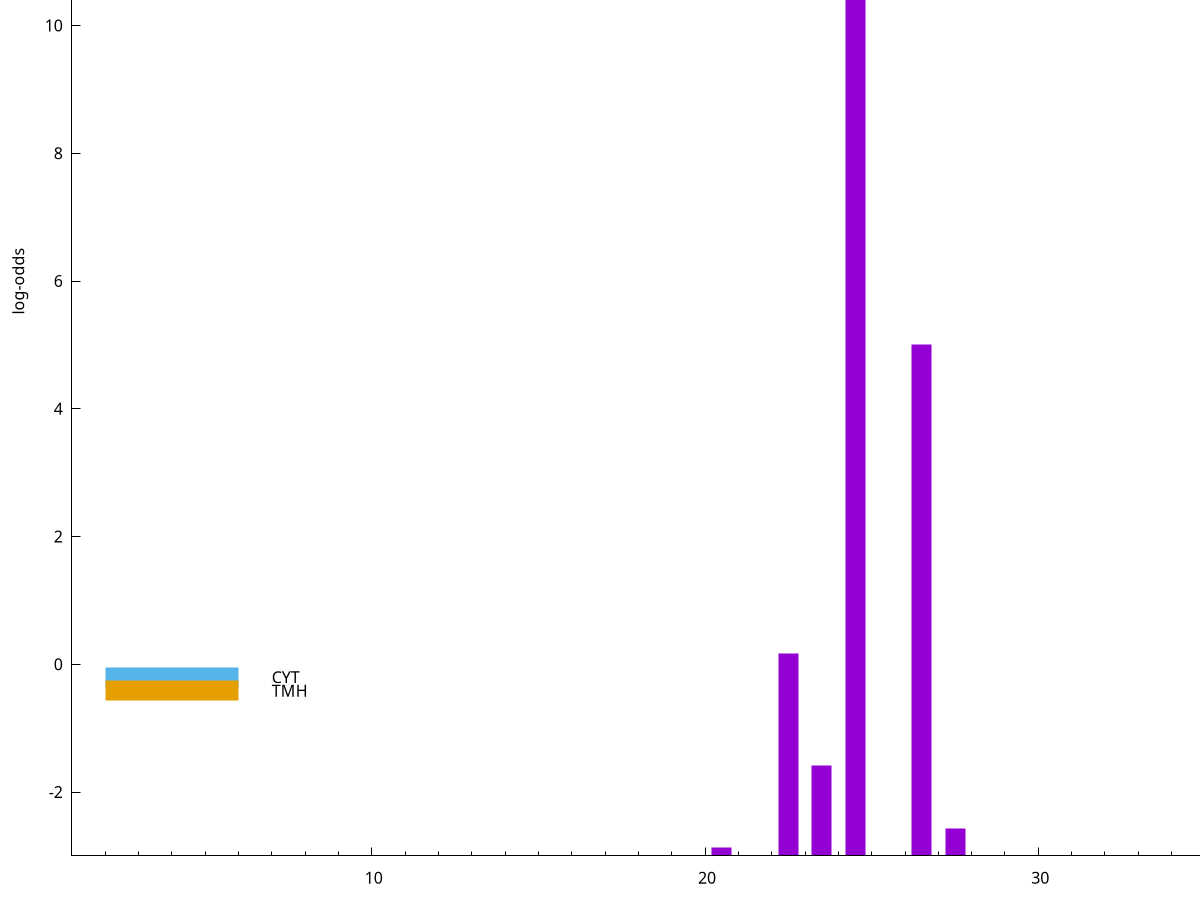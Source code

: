 set title "LipoP predictions for SRR4017849.gff"
set size 2., 1.4
set xrange [1:70] 
set mxtics 10
set yrange [-3:15]
set y2range [0:18]
set ylabel "log-odds"
set term postscript eps color solid "Helvetica" 30
set output "SRR4017849.gff126.eps"
set arrow from 2,11.4038 to 6,11.4038 nohead lt 1 lw 20
set label "SpI" at 7,11.4038
set arrow from 2,-0.200913 to 6,-0.200913 nohead lt 3 lw 20
set label "CYT" at 7,-0.200913
set arrow from 2,-0.412224 to 6,-0.412224 nohead lt 4 lw 20
set label "TMH" at 7,-0.412224
set arrow from 2,11.4038 to 6,11.4038 nohead lt 1 lw 20
set label "SpI" at 7,11.4038
# NOTE: The scores below are the log-odds scores with the threshold
# NOTE: subtracted (a hack to make gnuplot make the histogram all
# NOTE: look nice).
plot "-" axes x1y2 title "" with impulses lt 1 lw 20
24.500000 14.385500
26.500000 8.002140
22.500000 3.173404
23.500000 1.420280
27.500000 0.436990
20.500000 0.135960
e
exit
